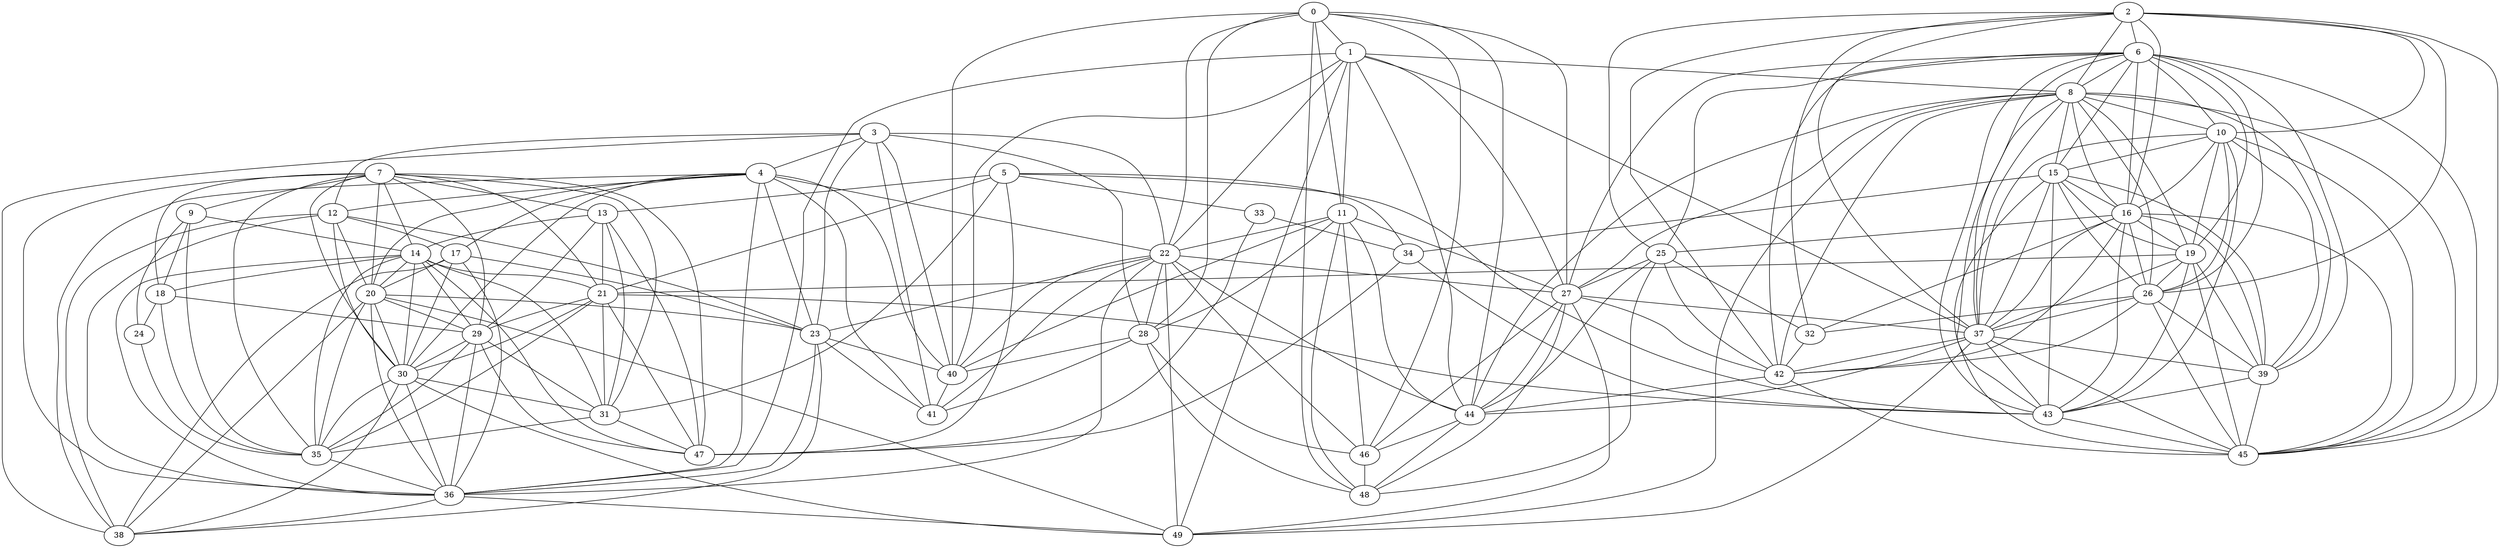 graph Geo50 {
0;
1;
2;
3;
4;
5;
6;
7;
8;
9;
10;
11;
12;
13;
14;
15;
16;
17;
18;
19;
20;
21;
22;
23;
24;
25;
26;
27;
28;
29;
30;
31;
32;
33;
34;
35;
36;
37;
38;
39;
40;
41;
42;
43;
44;
45;
46;
47;
48;
49;
0--48;
0--46;
0--44;
0--40;
0--28;
0--27;
0--22;
0--11;
0--1;
1--49;
1--44;
1--40;
1--37;
1--36;
1--27;
1--22;
1--11;
1--8;
2--45;
2--42;
2--37;
2--32;
2--26;
2--25;
2--16;
2--10;
2--8;
2--6;
3--41;
3--40;
3--38;
3--28;
3--23;
3--22;
3--12;
3--4;
4--41;
4--40;
4--38;
4--36;
4--30;
4--23;
4--22;
4--20;
4--17;
4--12;
5--47;
5--43;
5--34;
5--33;
5--31;
5--21;
5--13;
6--45;
6--43;
6--42;
6--39;
6--37;
6--27;
6--26;
6--25;
6--19;
6--16;
6--15;
6--10;
6--8;
7--47;
7--36;
7--35;
7--31;
7--30;
7--29;
7--21;
7--20;
7--18;
7--14;
7--13;
7--9;
8--49;
8--45;
8--44;
8--43;
8--42;
8--39;
8--37;
8--27;
8--26;
8--19;
8--16;
8--15;
8--10;
9--35;
9--24;
9--18;
9--14;
10--45;
10--43;
10--39;
10--37;
10--26;
10--19;
10--16;
10--15;
11--48;
11--46;
11--44;
11--40;
11--28;
11--27;
11--22;
12--38;
12--36;
12--30;
12--23;
12--20;
12--17;
13--47;
13--31;
13--29;
13--21;
13--14;
14--47;
14--36;
14--35;
14--31;
14--30;
14--29;
14--21;
14--20;
14--18;
15--45;
15--43;
15--39;
15--37;
15--34;
15--26;
15--19;
15--16;
16--45;
16--43;
16--42;
16--39;
16--37;
16--32;
16--26;
16--25;
16--19;
17--38;
17--36;
17--30;
17--23;
17--20;
18--35;
18--29;
18--24;
19--45;
19--43;
19--39;
19--37;
19--26;
19--21;
20--49;
20--38;
20--36;
20--35;
20--30;
20--29;
20--23;
21--47;
21--43;
21--35;
21--31;
21--30;
21--29;
22--49;
22--46;
22--44;
22--41;
22--40;
22--36;
22--28;
22--27;
22--23;
23--41;
23--40;
23--38;
23--36;
24--35;
25--48;
25--44;
25--42;
25--32;
25--27;
26--45;
26--42;
26--39;
26--37;
26--32;
27--49;
27--48;
27--46;
27--44;
27--42;
27--37;
28--48;
28--46;
28--41;
28--40;
29--47;
29--36;
29--35;
29--31;
29--30;
30--49;
30--38;
30--36;
30--35;
30--31;
31--47;
31--35;
32--42;
33--47;
33--34;
34--47;
34--43;
35--36;
36--49;
36--38;
37--49;
37--45;
37--44;
37--43;
37--42;
37--39;
39--45;
39--43;
40--41;
42--45;
42--44;
43--45;
44--48;
44--46;
46--48;
}